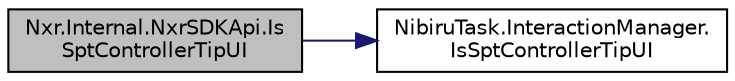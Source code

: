 digraph "Nxr.Internal.NxrSDKApi.IsSptControllerTipUI"
{
 // LATEX_PDF_SIZE
  edge [fontname="Helvetica",fontsize="10",labelfontname="Helvetica",labelfontsize="10"];
  node [fontname="Helvetica",fontsize="10",shape=record];
  rankdir="LR";
  Node1 [label="Nxr.Internal.NxrSDKApi.Is\lSptControllerTipUI",height=0.2,width=0.4,color="black", fillcolor="grey75", style="filled", fontcolor="black",tooltip="Is support controller tip ui"];
  Node1 -> Node2 [color="midnightblue",fontsize="10",style="solid",fontname="Helvetica"];
  Node2 [label="NibiruTask.InteractionManager.\lIsSptControllerTipUI",height=0.2,width=0.4,color="black", fillcolor="white", style="filled",URL="$class_nibiru_task_1_1_interaction_manager.html#ab1a901834541f365848df73ed78423f9",tooltip="Is support controller tip ui"];
}
